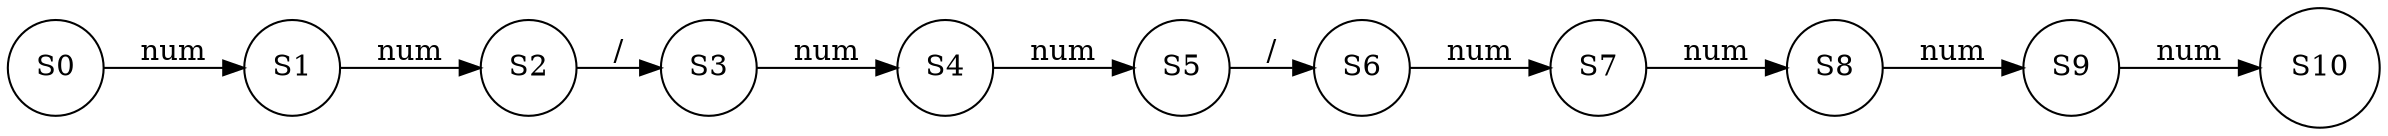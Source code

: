 digraph G{
rankdir=LR
node[shape=circle]
nodo0 [ label ="S0"];
nodo1 [ label ="S1"];
nodo2 [ label ="S2"];
nodo3 [ label ="S3"];
nodo4 [ label ="S4"];
nodo5 [ label ="S5"];
nodo6 [ label ="S6"];
nodo7 [ label ="S7"];
nodo8 [ label ="S8"];
nodo9 [ label ="S9"];
nodo10 [ label ="S10"];
nodo0->nodo1 [label = "num"]
nodo1->nodo2 [label = "num"]
nodo2->nodo3 [label = "/"]
nodo3->nodo4 [label = "num"]
nodo4->nodo5 [label = "num"]
nodo5->nodo6 [label = "/"]
nodo6->nodo7 [label = "num"]
nodo7->nodo8 [label = "num"]
nodo8->nodo9 [label = "num"]
nodo9->nodo10 [label = "num"]
}
